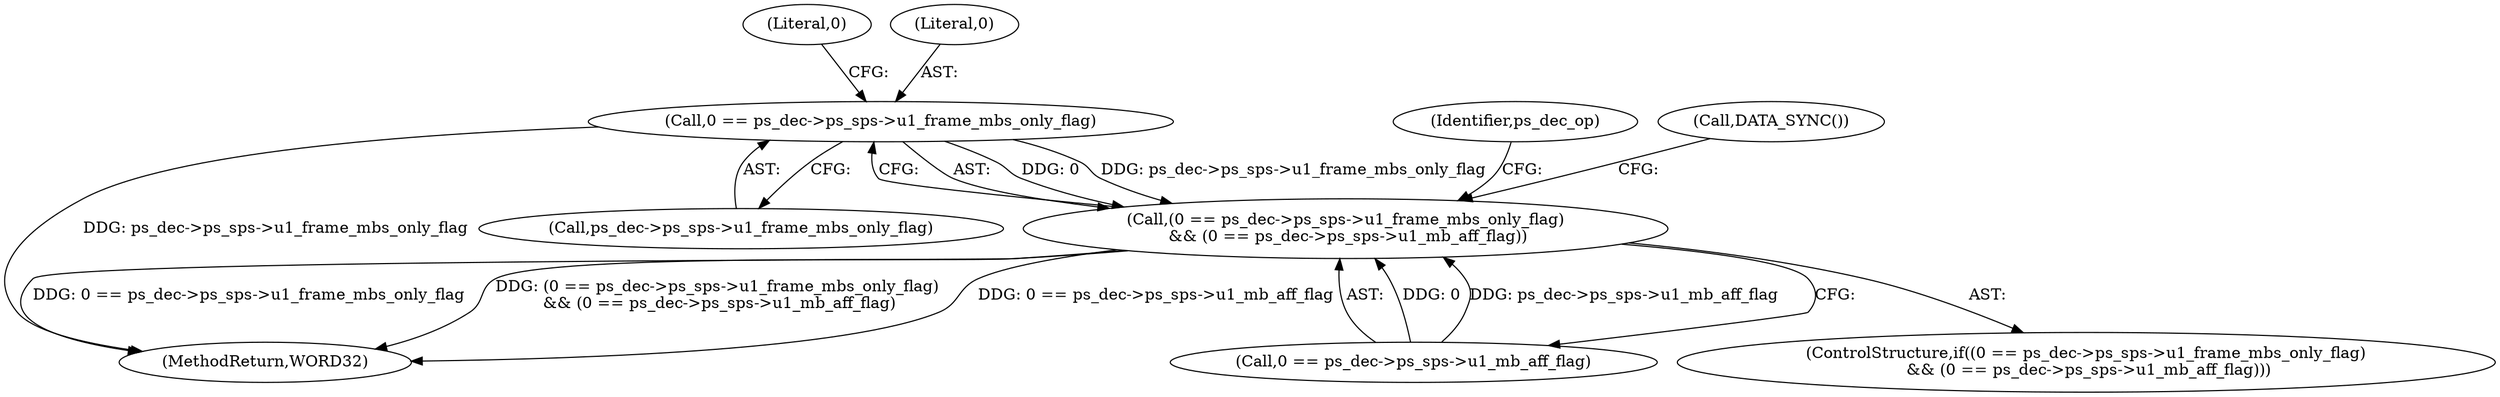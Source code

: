 digraph "0_Android_7554755536019e439433c515eeb44e701fb3bfb2@pointer" {
"1002115" [label="(Call,0 == ps_dec->ps_sps->u1_frame_mbs_only_flag)"];
"1002114" [label="(Call,(0 == ps_dec->ps_sps->u1_frame_mbs_only_flag)\n && (0 == ps_dec->ps_sps->u1_mb_aff_flag))"];
"1002123" [label="(Literal,0)"];
"1002131" [label="(Identifier,ps_dec_op)"];
"1002134" [label="(Call,DATA_SYNC())"];
"1002113" [label="(ControlStructure,if((0 == ps_dec->ps_sps->u1_frame_mbs_only_flag)\n && (0 == ps_dec->ps_sps->u1_mb_aff_flag)))"];
"1002117" [label="(Call,ps_dec->ps_sps->u1_frame_mbs_only_flag)"];
"1002142" [label="(MethodReturn,WORD32)"];
"1002114" [label="(Call,(0 == ps_dec->ps_sps->u1_frame_mbs_only_flag)\n && (0 == ps_dec->ps_sps->u1_mb_aff_flag))"];
"1002122" [label="(Call,0 == ps_dec->ps_sps->u1_mb_aff_flag)"];
"1002115" [label="(Call,0 == ps_dec->ps_sps->u1_frame_mbs_only_flag)"];
"1002116" [label="(Literal,0)"];
"1002115" -> "1002114"  [label="AST: "];
"1002115" -> "1002117"  [label="CFG: "];
"1002116" -> "1002115"  [label="AST: "];
"1002117" -> "1002115"  [label="AST: "];
"1002123" -> "1002115"  [label="CFG: "];
"1002114" -> "1002115"  [label="CFG: "];
"1002115" -> "1002142"  [label="DDG: ps_dec->ps_sps->u1_frame_mbs_only_flag"];
"1002115" -> "1002114"  [label="DDG: 0"];
"1002115" -> "1002114"  [label="DDG: ps_dec->ps_sps->u1_frame_mbs_only_flag"];
"1002114" -> "1002113"  [label="AST: "];
"1002114" -> "1002122"  [label="CFG: "];
"1002122" -> "1002114"  [label="AST: "];
"1002131" -> "1002114"  [label="CFG: "];
"1002134" -> "1002114"  [label="CFG: "];
"1002114" -> "1002142"  [label="DDG: (0 == ps_dec->ps_sps->u1_frame_mbs_only_flag)\n && (0 == ps_dec->ps_sps->u1_mb_aff_flag)"];
"1002114" -> "1002142"  [label="DDG: 0 == ps_dec->ps_sps->u1_mb_aff_flag"];
"1002114" -> "1002142"  [label="DDG: 0 == ps_dec->ps_sps->u1_frame_mbs_only_flag"];
"1002122" -> "1002114"  [label="DDG: 0"];
"1002122" -> "1002114"  [label="DDG: ps_dec->ps_sps->u1_mb_aff_flag"];
}
